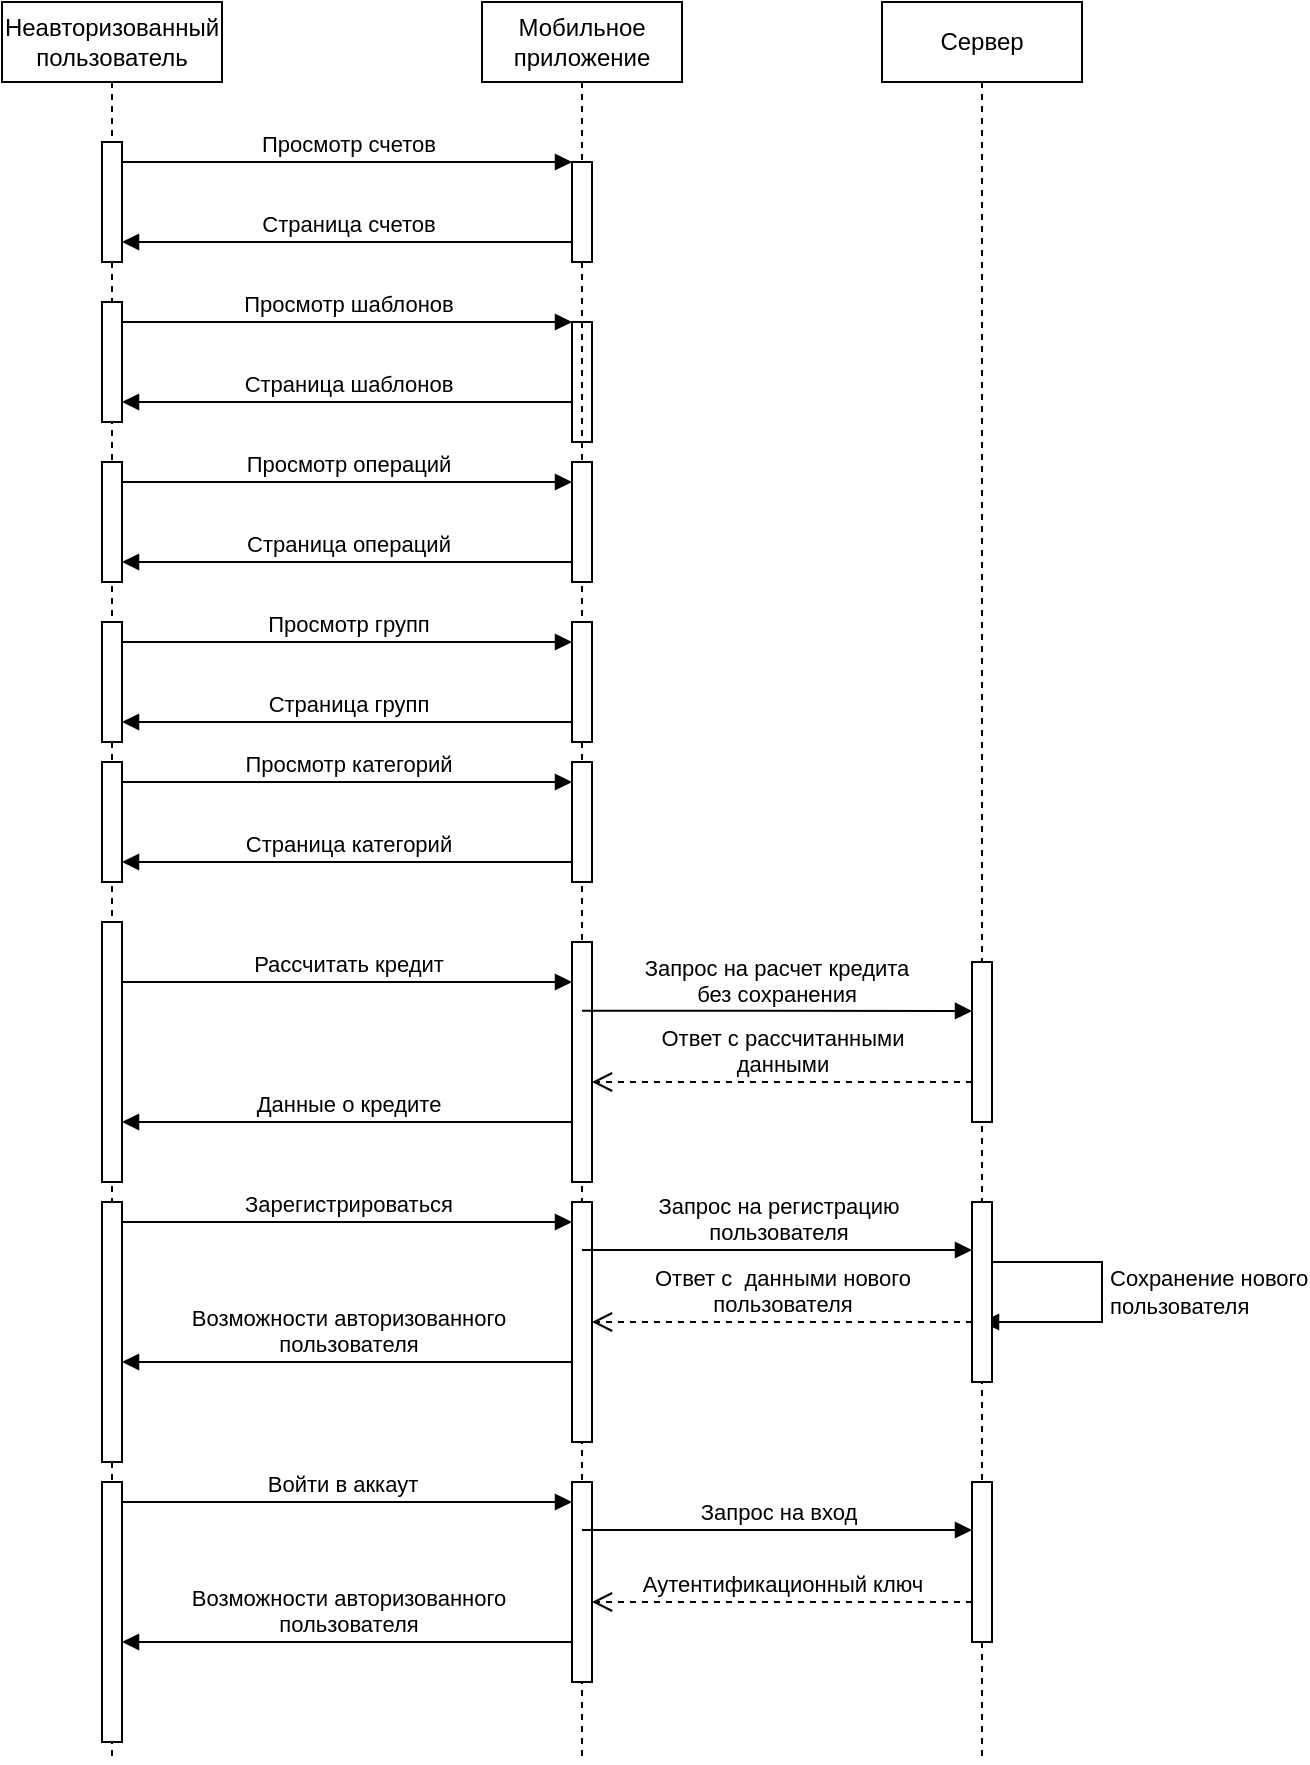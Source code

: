 <mxfile version="21.3.2" type="device">
  <diagram name="Page-1" id="2YBvvXClWsGukQMizWep">
    <mxGraphModel dx="1911" dy="600" grid="1" gridSize="10" guides="1" tooltips="1" connect="1" arrows="1" fold="1" page="1" pageScale="1" pageWidth="850" pageHeight="1100" math="0" shadow="0">
      <root>
        <mxCell id="0" />
        <mxCell id="1" parent="0" />
        <mxCell id="aM9ryv3xv72pqoxQDRHE-1" value="&lt;div&gt;Неавторизованный&lt;/div&gt;&lt;div&gt;пользователь&lt;br&gt;&lt;/div&gt;" style="shape=umlLifeline;perimeter=lifelinePerimeter;whiteSpace=wrap;html=1;container=0;dropTarget=0;collapsible=0;recursiveResize=0;outlineConnect=0;portConstraint=eastwest;newEdgeStyle={&quot;edgeStyle&quot;:&quot;elbowEdgeStyle&quot;,&quot;elbow&quot;:&quot;vertical&quot;,&quot;curved&quot;:0,&quot;rounded&quot;:0};" parent="1" vertex="1">
          <mxGeometry x="-30" y="40" width="110" height="880" as="geometry" />
        </mxCell>
        <mxCell id="aM9ryv3xv72pqoxQDRHE-2" value="" style="html=1;points=[];perimeter=orthogonalPerimeter;outlineConnect=0;targetShapes=umlLifeline;portConstraint=eastwest;newEdgeStyle={&quot;edgeStyle&quot;:&quot;elbowEdgeStyle&quot;,&quot;elbow&quot;:&quot;vertical&quot;,&quot;curved&quot;:0,&quot;rounded&quot;:0};" parent="aM9ryv3xv72pqoxQDRHE-1" vertex="1">
          <mxGeometry x="50" y="70" width="10" height="60" as="geometry" />
        </mxCell>
        <mxCell id="p_-L6s0yg1b0csm5oqxf-1" value="" style="html=1;points=[];perimeter=orthogonalPerimeter;outlineConnect=0;targetShapes=umlLifeline;portConstraint=eastwest;newEdgeStyle={&quot;edgeStyle&quot;:&quot;elbowEdgeStyle&quot;,&quot;elbow&quot;:&quot;vertical&quot;,&quot;curved&quot;:0,&quot;rounded&quot;:0};" parent="aM9ryv3xv72pqoxQDRHE-1" vertex="1">
          <mxGeometry x="50" y="150" width="10" height="60" as="geometry" />
        </mxCell>
        <mxCell id="p_-L6s0yg1b0csm5oqxf-2" value="" style="html=1;points=[];perimeter=orthogonalPerimeter;outlineConnect=0;targetShapes=umlLifeline;portConstraint=eastwest;newEdgeStyle={&quot;edgeStyle&quot;:&quot;elbowEdgeStyle&quot;,&quot;elbow&quot;:&quot;vertical&quot;,&quot;curved&quot;:0,&quot;rounded&quot;:0};" parent="aM9ryv3xv72pqoxQDRHE-1" vertex="1">
          <mxGeometry x="285" y="160" width="10" height="60" as="geometry" />
        </mxCell>
        <mxCell id="p_-L6s0yg1b0csm5oqxf-3" value="Просмотр шаблонов" style="html=1;verticalAlign=bottom;endArrow=block;edgeStyle=elbowEdgeStyle;elbow=vertical;curved=0;rounded=0;" parent="aM9ryv3xv72pqoxQDRHE-1" source="p_-L6s0yg1b0csm5oqxf-1" target="p_-L6s0yg1b0csm5oqxf-2" edge="1">
          <mxGeometry x="0.004" relative="1" as="geometry">
            <mxPoint x="155" y="170" as="sourcePoint" />
            <Array as="points">
              <mxPoint x="140" y="160" />
            </Array>
            <mxPoint as="offset" />
          </mxGeometry>
        </mxCell>
        <mxCell id="p_-L6s0yg1b0csm5oqxf-4" value="Страница шаблонов" style="html=1;verticalAlign=bottom;endArrow=block;edgeStyle=elbowEdgeStyle;elbow=vertical;curved=0;rounded=0;" parent="aM9ryv3xv72pqoxQDRHE-1" source="p_-L6s0yg1b0csm5oqxf-2" edge="1">
          <mxGeometry relative="1" as="geometry">
            <mxPoint x="135" y="200" as="sourcePoint" />
            <Array as="points">
              <mxPoint x="150" y="200" />
            </Array>
            <mxPoint x="60" y="200" as="targetPoint" />
          </mxGeometry>
        </mxCell>
        <mxCell id="p_-L6s0yg1b0csm5oqxf-8" value="" style="html=1;points=[];perimeter=orthogonalPerimeter;outlineConnect=0;targetShapes=umlLifeline;portConstraint=eastwest;newEdgeStyle={&quot;edgeStyle&quot;:&quot;elbowEdgeStyle&quot;,&quot;elbow&quot;:&quot;vertical&quot;,&quot;curved&quot;:0,&quot;rounded&quot;:0};" parent="aM9ryv3xv72pqoxQDRHE-1" vertex="1">
          <mxGeometry x="50" y="230" width="10" height="60" as="geometry" />
        </mxCell>
        <mxCell id="p_-L6s0yg1b0csm5oqxf-10" value="" style="html=1;points=[];perimeter=orthogonalPerimeter;outlineConnect=0;targetShapes=umlLifeline;portConstraint=eastwest;newEdgeStyle={&quot;edgeStyle&quot;:&quot;elbowEdgeStyle&quot;,&quot;elbow&quot;:&quot;vertical&quot;,&quot;curved&quot;:0,&quot;rounded&quot;:0};" parent="aM9ryv3xv72pqoxQDRHE-1" vertex="1">
          <mxGeometry x="50" y="310" width="10" height="60" as="geometry" />
        </mxCell>
        <mxCell id="p_-L6s0yg1b0csm5oqxf-41" value="" style="html=1;points=[];perimeter=orthogonalPerimeter;outlineConnect=0;targetShapes=umlLifeline;portConstraint=eastwest;newEdgeStyle={&quot;edgeStyle&quot;:&quot;elbowEdgeStyle&quot;,&quot;elbow&quot;:&quot;vertical&quot;,&quot;curved&quot;:0,&quot;rounded&quot;:0};" parent="aM9ryv3xv72pqoxQDRHE-1" vertex="1">
          <mxGeometry x="50" y="460" width="10" height="130" as="geometry" />
        </mxCell>
        <mxCell id="deH4zTe-xhXrfU7dDWA8-13" value="" style="html=1;points=[];perimeter=orthogonalPerimeter;outlineConnect=0;targetShapes=umlLifeline;portConstraint=eastwest;newEdgeStyle={&quot;edgeStyle&quot;:&quot;elbowEdgeStyle&quot;,&quot;elbow&quot;:&quot;vertical&quot;,&quot;curved&quot;:0,&quot;rounded&quot;:0};" vertex="1" parent="aM9ryv3xv72pqoxQDRHE-1">
          <mxGeometry x="50" y="600" width="10" height="130" as="geometry" />
        </mxCell>
        <mxCell id="deH4zTe-xhXrfU7dDWA8-24" value="" style="html=1;points=[];perimeter=orthogonalPerimeter;outlineConnect=0;targetShapes=umlLifeline;portConstraint=eastwest;newEdgeStyle={&quot;edgeStyle&quot;:&quot;elbowEdgeStyle&quot;,&quot;elbow&quot;:&quot;vertical&quot;,&quot;curved&quot;:0,&quot;rounded&quot;:0};" vertex="1" parent="aM9ryv3xv72pqoxQDRHE-1">
          <mxGeometry x="50" y="740" width="10" height="130" as="geometry" />
        </mxCell>
        <mxCell id="aM9ryv3xv72pqoxQDRHE-5" value="Мобильное приложение" style="shape=umlLifeline;perimeter=lifelinePerimeter;whiteSpace=wrap;html=1;container=0;dropTarget=0;collapsible=0;recursiveResize=0;outlineConnect=0;portConstraint=eastwest;newEdgeStyle={&quot;edgeStyle&quot;:&quot;elbowEdgeStyle&quot;,&quot;elbow&quot;:&quot;vertical&quot;,&quot;curved&quot;:0,&quot;rounded&quot;:0};" parent="1" vertex="1">
          <mxGeometry x="210" y="40" width="100" height="880" as="geometry" />
        </mxCell>
        <mxCell id="aM9ryv3xv72pqoxQDRHE-6" value="" style="html=1;points=[];perimeter=orthogonalPerimeter;outlineConnect=0;targetShapes=umlLifeline;portConstraint=eastwest;newEdgeStyle={&quot;edgeStyle&quot;:&quot;elbowEdgeStyle&quot;,&quot;elbow&quot;:&quot;vertical&quot;,&quot;curved&quot;:0,&quot;rounded&quot;:0};" parent="aM9ryv3xv72pqoxQDRHE-5" vertex="1">
          <mxGeometry x="45" y="80" width="10" height="50" as="geometry" />
        </mxCell>
        <mxCell id="p_-L6s0yg1b0csm5oqxf-5" value="" style="html=1;points=[];perimeter=orthogonalPerimeter;outlineConnect=0;targetShapes=umlLifeline;portConstraint=eastwest;newEdgeStyle={&quot;edgeStyle&quot;:&quot;elbowEdgeStyle&quot;,&quot;elbow&quot;:&quot;vertical&quot;,&quot;curved&quot;:0,&quot;rounded&quot;:0};" parent="aM9ryv3xv72pqoxQDRHE-5" vertex="1">
          <mxGeometry x="45" y="230" width="10" height="60" as="geometry" />
        </mxCell>
        <mxCell id="p_-L6s0yg1b0csm5oqxf-25" value="" style="html=1;points=[];perimeter=orthogonalPerimeter;outlineConnect=0;targetShapes=umlLifeline;portConstraint=eastwest;newEdgeStyle={&quot;edgeStyle&quot;:&quot;elbowEdgeStyle&quot;,&quot;elbow&quot;:&quot;vertical&quot;,&quot;curved&quot;:0,&quot;rounded&quot;:0};" parent="aM9ryv3xv72pqoxQDRHE-5" vertex="1">
          <mxGeometry x="45" y="310" width="10" height="60" as="geometry" />
        </mxCell>
        <mxCell id="p_-L6s0yg1b0csm5oqxf-28" value="" style="html=1;points=[];perimeter=orthogonalPerimeter;outlineConnect=0;targetShapes=umlLifeline;portConstraint=eastwest;newEdgeStyle={&quot;edgeStyle&quot;:&quot;elbowEdgeStyle&quot;,&quot;elbow&quot;:&quot;vertical&quot;,&quot;curved&quot;:0,&quot;rounded&quot;:0};" parent="aM9ryv3xv72pqoxQDRHE-5" vertex="1">
          <mxGeometry x="-190" y="380" width="10" height="60" as="geometry" />
        </mxCell>
        <mxCell id="p_-L6s0yg1b0csm5oqxf-29" value="" style="html=1;points=[];perimeter=orthogonalPerimeter;outlineConnect=0;targetShapes=umlLifeline;portConstraint=eastwest;newEdgeStyle={&quot;edgeStyle&quot;:&quot;elbowEdgeStyle&quot;,&quot;elbow&quot;:&quot;vertical&quot;,&quot;curved&quot;:0,&quot;rounded&quot;:0};" parent="aM9ryv3xv72pqoxQDRHE-5" vertex="1">
          <mxGeometry x="45" y="380" width="10" height="60" as="geometry" />
        </mxCell>
        <mxCell id="p_-L6s0yg1b0csm5oqxf-30" value="Просмотр категорий" style="html=1;verticalAlign=bottom;endArrow=block;edgeStyle=elbowEdgeStyle;elbow=vertical;curved=0;rounded=0;" parent="aM9ryv3xv72pqoxQDRHE-5" target="p_-L6s0yg1b0csm5oqxf-29" edge="1">
          <mxGeometry width="80" relative="1" as="geometry">
            <mxPoint x="-180" y="390" as="sourcePoint" />
            <mxPoint x="40" y="390" as="targetPoint" />
            <Array as="points">
              <mxPoint x="-20" y="390" />
              <mxPoint x="20" y="390" />
            </Array>
          </mxGeometry>
        </mxCell>
        <mxCell id="p_-L6s0yg1b0csm5oqxf-31" value="&lt;div&gt;Страница категорий&lt;br&gt;&lt;/div&gt;" style="html=1;verticalAlign=bottom;endArrow=block;edgeStyle=elbowEdgeStyle;elbow=vertical;curved=0;rounded=0;" parent="aM9ryv3xv72pqoxQDRHE-5" edge="1">
          <mxGeometry relative="1" as="geometry">
            <mxPoint x="45" y="430" as="sourcePoint" />
            <Array as="points">
              <mxPoint x="-90" y="430" />
            </Array>
            <mxPoint x="-180" y="430" as="targetPoint" />
          </mxGeometry>
        </mxCell>
        <mxCell id="p_-L6s0yg1b0csm5oqxf-45" value="" style="html=1;points=[];perimeter=orthogonalPerimeter;outlineConnect=0;targetShapes=umlLifeline;portConstraint=eastwest;newEdgeStyle={&quot;edgeStyle&quot;:&quot;elbowEdgeStyle&quot;,&quot;elbow&quot;:&quot;vertical&quot;,&quot;curved&quot;:0,&quot;rounded&quot;:0};" parent="aM9ryv3xv72pqoxQDRHE-5" vertex="1">
          <mxGeometry x="45" y="470" width="10" height="120" as="geometry" />
        </mxCell>
        <mxCell id="deH4zTe-xhXrfU7dDWA8-14" value="" style="html=1;points=[];perimeter=orthogonalPerimeter;outlineConnect=0;targetShapes=umlLifeline;portConstraint=eastwest;newEdgeStyle={&quot;edgeStyle&quot;:&quot;elbowEdgeStyle&quot;,&quot;elbow&quot;:&quot;vertical&quot;,&quot;curved&quot;:0,&quot;rounded&quot;:0};" vertex="1" parent="aM9ryv3xv72pqoxQDRHE-5">
          <mxGeometry x="45" y="600" width="10" height="120" as="geometry" />
        </mxCell>
        <mxCell id="deH4zTe-xhXrfU7dDWA8-25" value="" style="html=1;points=[];perimeter=orthogonalPerimeter;outlineConnect=0;targetShapes=umlLifeline;portConstraint=eastwest;newEdgeStyle={&quot;edgeStyle&quot;:&quot;elbowEdgeStyle&quot;,&quot;elbow&quot;:&quot;vertical&quot;,&quot;curved&quot;:0,&quot;rounded&quot;:0};" vertex="1" parent="aM9ryv3xv72pqoxQDRHE-5">
          <mxGeometry x="45" y="740" width="10" height="100" as="geometry" />
        </mxCell>
        <mxCell id="aM9ryv3xv72pqoxQDRHE-7" value="Просмотр счетов" style="html=1;verticalAlign=bottom;endArrow=block;edgeStyle=elbowEdgeStyle;elbow=vertical;curved=0;rounded=0;" parent="1" source="aM9ryv3xv72pqoxQDRHE-2" target="aM9ryv3xv72pqoxQDRHE-6" edge="1">
          <mxGeometry x="0.004" relative="1" as="geometry">
            <mxPoint x="195" y="130" as="sourcePoint" />
            <Array as="points">
              <mxPoint x="180" y="120" />
            </Array>
            <mxPoint as="offset" />
          </mxGeometry>
        </mxCell>
        <mxCell id="aM9ryv3xv72pqoxQDRHE-9" value="Страница счетов" style="html=1;verticalAlign=bottom;endArrow=block;edgeStyle=elbowEdgeStyle;elbow=vertical;curved=0;rounded=0;" parent="1" source="aM9ryv3xv72pqoxQDRHE-6" target="aM9ryv3xv72pqoxQDRHE-2" edge="1">
          <mxGeometry relative="1" as="geometry">
            <mxPoint x="175" y="160" as="sourcePoint" />
            <Array as="points">
              <mxPoint x="190" y="160" />
            </Array>
            <mxPoint x="40" y="160" as="targetPoint" />
          </mxGeometry>
        </mxCell>
        <mxCell id="p_-L6s0yg1b0csm5oqxf-6" value="Просмотр операций" style="html=1;verticalAlign=bottom;endArrow=block;edgeStyle=elbowEdgeStyle;elbow=vertical;curved=0;rounded=0;" parent="1" source="p_-L6s0yg1b0csm5oqxf-8" target="p_-L6s0yg1b0csm5oqxf-5" edge="1">
          <mxGeometry relative="1" as="geometry">
            <mxPoint x="90" y="280" as="sourcePoint" />
            <Array as="points">
              <mxPoint x="60" y="280" />
            </Array>
          </mxGeometry>
        </mxCell>
        <mxCell id="p_-L6s0yg1b0csm5oqxf-9" value="Страница операций" style="html=1;verticalAlign=bottom;endArrow=block;edgeStyle=elbowEdgeStyle;elbow=vertical;curved=0;rounded=0;" parent="1" edge="1">
          <mxGeometry relative="1" as="geometry">
            <mxPoint x="255" y="320" as="sourcePoint" />
            <Array as="points">
              <mxPoint x="120" y="320" />
            </Array>
            <mxPoint x="30" y="320" as="targetPoint" />
          </mxGeometry>
        </mxCell>
        <mxCell id="p_-L6s0yg1b0csm5oqxf-26" value="Просмотр групп" style="html=1;verticalAlign=bottom;endArrow=block;edgeStyle=elbowEdgeStyle;elbow=vertical;curved=0;rounded=0;" parent="1" target="p_-L6s0yg1b0csm5oqxf-25" edge="1">
          <mxGeometry width="80" relative="1" as="geometry">
            <mxPoint x="30" y="360" as="sourcePoint" />
            <mxPoint x="250" y="360" as="targetPoint" />
            <Array as="points">
              <mxPoint x="190" y="360" />
              <mxPoint x="230" y="360" />
            </Array>
          </mxGeometry>
        </mxCell>
        <mxCell id="p_-L6s0yg1b0csm5oqxf-27" value="Страница групп" style="html=1;verticalAlign=bottom;endArrow=block;edgeStyle=elbowEdgeStyle;elbow=vertical;curved=0;rounded=0;" parent="1" edge="1">
          <mxGeometry relative="1" as="geometry">
            <mxPoint x="255" y="400" as="sourcePoint" />
            <Array as="points">
              <mxPoint x="120" y="400" />
            </Array>
            <mxPoint x="30" y="400" as="targetPoint" />
          </mxGeometry>
        </mxCell>
        <mxCell id="p_-L6s0yg1b0csm5oqxf-33" value="Сервер" style="shape=umlLifeline;perimeter=lifelinePerimeter;whiteSpace=wrap;html=1;container=0;dropTarget=0;collapsible=0;recursiveResize=0;outlineConnect=0;portConstraint=eastwest;newEdgeStyle={&quot;edgeStyle&quot;:&quot;elbowEdgeStyle&quot;,&quot;elbow&quot;:&quot;vertical&quot;,&quot;curved&quot;:0,&quot;rounded&quot;:0};" parent="1" vertex="1">
          <mxGeometry x="410" y="40" width="100" height="880" as="geometry" />
        </mxCell>
        <mxCell id="p_-L6s0yg1b0csm5oqxf-42" value="" style="html=1;points=[];perimeter=orthogonalPerimeter;outlineConnect=0;targetShapes=umlLifeline;portConstraint=eastwest;newEdgeStyle={&quot;edgeStyle&quot;:&quot;elbowEdgeStyle&quot;,&quot;elbow&quot;:&quot;vertical&quot;,&quot;curved&quot;:0,&quot;rounded&quot;:0};" parent="p_-L6s0yg1b0csm5oqxf-33" vertex="1">
          <mxGeometry x="45" y="480" width="10" height="80" as="geometry" />
        </mxCell>
        <mxCell id="deH4zTe-xhXrfU7dDWA8-18" value="&lt;div&gt;Сохранение нового&lt;/div&gt;&lt;div&gt;пользователя&lt;br&gt;&lt;/div&gt;" style="html=1;align=left;spacingLeft=2;endArrow=block;rounded=0;edgeStyle=orthogonalEdgeStyle;curved=0;rounded=0;" edge="1" target="p_-L6s0yg1b0csm5oqxf-33" parent="p_-L6s0yg1b0csm5oqxf-33">
          <mxGeometry relative="1" as="geometry">
            <mxPoint x="50" y="630" as="sourcePoint" />
            <Array as="points">
              <mxPoint x="110" y="630" />
              <mxPoint x="110" y="660" />
            </Array>
            <mxPoint x="80" y="660.0" as="targetPoint" />
          </mxGeometry>
        </mxCell>
        <mxCell id="deH4zTe-xhXrfU7dDWA8-26" value="" style="html=1;points=[];perimeter=orthogonalPerimeter;outlineConnect=0;targetShapes=umlLifeline;portConstraint=eastwest;newEdgeStyle={&quot;edgeStyle&quot;:&quot;elbowEdgeStyle&quot;,&quot;elbow&quot;:&quot;vertical&quot;,&quot;curved&quot;:0,&quot;rounded&quot;:0};" vertex="1" parent="p_-L6s0yg1b0csm5oqxf-33">
          <mxGeometry x="45" y="740" width="10" height="80" as="geometry" />
        </mxCell>
        <mxCell id="p_-L6s0yg1b0csm5oqxf-43" value="&lt;div&gt;Запрос на расчет кредита&lt;/div&gt;&lt;div&gt;без сохранения&lt;br&gt;&lt;/div&gt;" style="html=1;verticalAlign=bottom;endArrow=block;edgeStyle=elbowEdgeStyle;elbow=vertical;curved=0;rounded=0;exitX=0.5;exitY=0.286;exitDx=0;exitDy=0;exitPerimeter=0;" parent="1" source="p_-L6s0yg1b0csm5oqxf-45" target="p_-L6s0yg1b0csm5oqxf-42" edge="1">
          <mxGeometry relative="1" as="geometry">
            <mxPoint x="270" y="530" as="sourcePoint" />
            <Array as="points" />
          </mxGeometry>
        </mxCell>
        <mxCell id="p_-L6s0yg1b0csm5oqxf-44" value="&lt;div&gt;Ответ с рассчитанными&lt;/div&gt;&lt;div&gt;данными&lt;br&gt;&lt;/div&gt;" style="html=1;verticalAlign=bottom;endArrow=open;dashed=1;endSize=8;edgeStyle=elbowEdgeStyle;elbow=vertical;curved=0;rounded=0;" parent="1" source="p_-L6s0yg1b0csm5oqxf-42" target="p_-L6s0yg1b0csm5oqxf-45" edge="1">
          <mxGeometry relative="1" as="geometry">
            <mxPoint x="385" y="595" as="targetPoint" />
            <Array as="points">
              <mxPoint x="320" y="580" />
            </Array>
          </mxGeometry>
        </mxCell>
        <mxCell id="p_-L6s0yg1b0csm5oqxf-46" value="Рассчитать кредит" style="html=1;verticalAlign=bottom;endArrow=block;edgeStyle=elbowEdgeStyle;elbow=vertical;curved=0;rounded=0;" parent="1" source="p_-L6s0yg1b0csm5oqxf-41" target="p_-L6s0yg1b0csm5oqxf-45" edge="1">
          <mxGeometry width="80" relative="1" as="geometry">
            <mxPoint x="110" y="520" as="sourcePoint" />
            <mxPoint x="190" y="520" as="targetPoint" />
            <Array as="points">
              <mxPoint x="180" y="530" />
            </Array>
          </mxGeometry>
        </mxCell>
        <mxCell id="p_-L6s0yg1b0csm5oqxf-48" value="Данные о кредите" style="html=1;verticalAlign=bottom;endArrow=block;edgeStyle=elbowEdgeStyle;elbow=vertical;curved=0;rounded=0;" parent="1" edge="1">
          <mxGeometry relative="1" as="geometry">
            <mxPoint x="255" y="600" as="sourcePoint" />
            <Array as="points">
              <mxPoint x="120" y="600" />
            </Array>
            <mxPoint x="30" y="600" as="targetPoint" />
          </mxGeometry>
        </mxCell>
        <mxCell id="deH4zTe-xhXrfU7dDWA8-9" value="&lt;div&gt;Запрос на регистрацию&lt;/div&gt;&lt;div&gt;пользователя&lt;br&gt;&lt;/div&gt;" style="html=1;verticalAlign=bottom;endArrow=block;edgeStyle=elbowEdgeStyle;elbow=vertical;curved=0;rounded=0;exitX=0.5;exitY=0.286;exitDx=0;exitDy=0;exitPerimeter=0;" edge="1" parent="1">
          <mxGeometry x="0.005" relative="1" as="geometry">
            <mxPoint x="260" y="664" as="sourcePoint" />
            <Array as="points" />
            <mxPoint x="455" y="664" as="targetPoint" />
            <mxPoint as="offset" />
          </mxGeometry>
        </mxCell>
        <mxCell id="deH4zTe-xhXrfU7dDWA8-10" value="&lt;div&gt;Ответ с&amp;nbsp; данными нового&lt;/div&gt;&lt;div&gt;пользователя&lt;br&gt;&lt;/div&gt;" style="html=1;verticalAlign=bottom;endArrow=open;dashed=1;endSize=8;edgeStyle=elbowEdgeStyle;elbow=vertical;curved=0;rounded=0;" edge="1" parent="1" source="deH4zTe-xhXrfU7dDWA8-15">
          <mxGeometry relative="1" as="geometry">
            <mxPoint x="265" y="700" as="targetPoint" />
            <Array as="points" />
            <mxPoint x="455" y="700" as="sourcePoint" />
          </mxGeometry>
        </mxCell>
        <mxCell id="deH4zTe-xhXrfU7dDWA8-11" value="Зарегистрироваться" style="html=1;verticalAlign=bottom;endArrow=block;edgeStyle=elbowEdgeStyle;elbow=vertical;curved=0;rounded=0;" edge="1" parent="1">
          <mxGeometry width="80" relative="1" as="geometry">
            <mxPoint x="30" y="650" as="sourcePoint" />
            <mxPoint x="255" y="650" as="targetPoint" />
            <Array as="points">
              <mxPoint x="180" y="650" />
            </Array>
          </mxGeometry>
        </mxCell>
        <mxCell id="deH4zTe-xhXrfU7dDWA8-12" value="&lt;div&gt;Возможности авторизованного&lt;/div&gt;пользователя" style="html=1;verticalAlign=bottom;endArrow=block;edgeStyle=elbowEdgeStyle;elbow=vertical;curved=0;rounded=0;" edge="1" parent="1">
          <mxGeometry relative="1" as="geometry">
            <mxPoint x="255" y="720" as="sourcePoint" />
            <Array as="points">
              <mxPoint x="120" y="720" />
            </Array>
            <mxPoint x="30" y="720" as="targetPoint" />
          </mxGeometry>
        </mxCell>
        <mxCell id="deH4zTe-xhXrfU7dDWA8-15" value="" style="html=1;points=[];perimeter=orthogonalPerimeter;outlineConnect=0;targetShapes=umlLifeline;portConstraint=eastwest;newEdgeStyle={&quot;edgeStyle&quot;:&quot;elbowEdgeStyle&quot;,&quot;elbow&quot;:&quot;vertical&quot;,&quot;curved&quot;:0,&quot;rounded&quot;:0};" vertex="1" parent="1">
          <mxGeometry x="455" y="640" width="10" height="90" as="geometry" />
        </mxCell>
        <mxCell id="deH4zTe-xhXrfU7dDWA8-20" value="&lt;div&gt;Запрос на вход&lt;br&gt;&lt;/div&gt;" style="html=1;verticalAlign=bottom;endArrow=block;edgeStyle=elbowEdgeStyle;elbow=vertical;curved=0;rounded=0;exitX=0.5;exitY=0.286;exitDx=0;exitDy=0;exitPerimeter=0;" edge="1" parent="1">
          <mxGeometry x="0.004" relative="1" as="geometry">
            <mxPoint x="260" y="804" as="sourcePoint" />
            <Array as="points" />
            <mxPoint x="455" y="804" as="targetPoint" />
            <mxPoint as="offset" />
          </mxGeometry>
        </mxCell>
        <mxCell id="deH4zTe-xhXrfU7dDWA8-21" value="&lt;div&gt;Аутентификационный ключ&lt;br&gt;&lt;/div&gt;" style="html=1;verticalAlign=bottom;endArrow=open;dashed=1;endSize=8;edgeStyle=elbowEdgeStyle;elbow=vertical;curved=0;rounded=0;" edge="1" parent="1">
          <mxGeometry relative="1" as="geometry">
            <mxPoint x="265" y="840" as="targetPoint" />
            <Array as="points" />
            <mxPoint x="455" y="840" as="sourcePoint" />
          </mxGeometry>
        </mxCell>
        <mxCell id="deH4zTe-xhXrfU7dDWA8-22" value="Войти в аккаут" style="html=1;verticalAlign=bottom;endArrow=block;edgeStyle=elbowEdgeStyle;elbow=vertical;curved=0;rounded=0;" edge="1" parent="1">
          <mxGeometry x="-0.022" width="80" relative="1" as="geometry">
            <mxPoint x="30" y="790" as="sourcePoint" />
            <mxPoint x="255" y="790" as="targetPoint" />
            <Array as="points">
              <mxPoint x="180" y="790" />
            </Array>
            <mxPoint as="offset" />
          </mxGeometry>
        </mxCell>
        <mxCell id="deH4zTe-xhXrfU7dDWA8-23" value="&lt;div&gt;Возможности авторизованного&lt;/div&gt;&lt;div&gt;пользователя&lt;br&gt;&lt;/div&gt;" style="html=1;verticalAlign=bottom;endArrow=block;edgeStyle=elbowEdgeStyle;elbow=vertical;curved=0;rounded=0;" edge="1" parent="1">
          <mxGeometry relative="1" as="geometry">
            <mxPoint x="255" y="860" as="sourcePoint" />
            <Array as="points">
              <mxPoint x="120" y="860" />
            </Array>
            <mxPoint x="30" y="860" as="targetPoint" />
          </mxGeometry>
        </mxCell>
      </root>
    </mxGraphModel>
  </diagram>
</mxfile>
